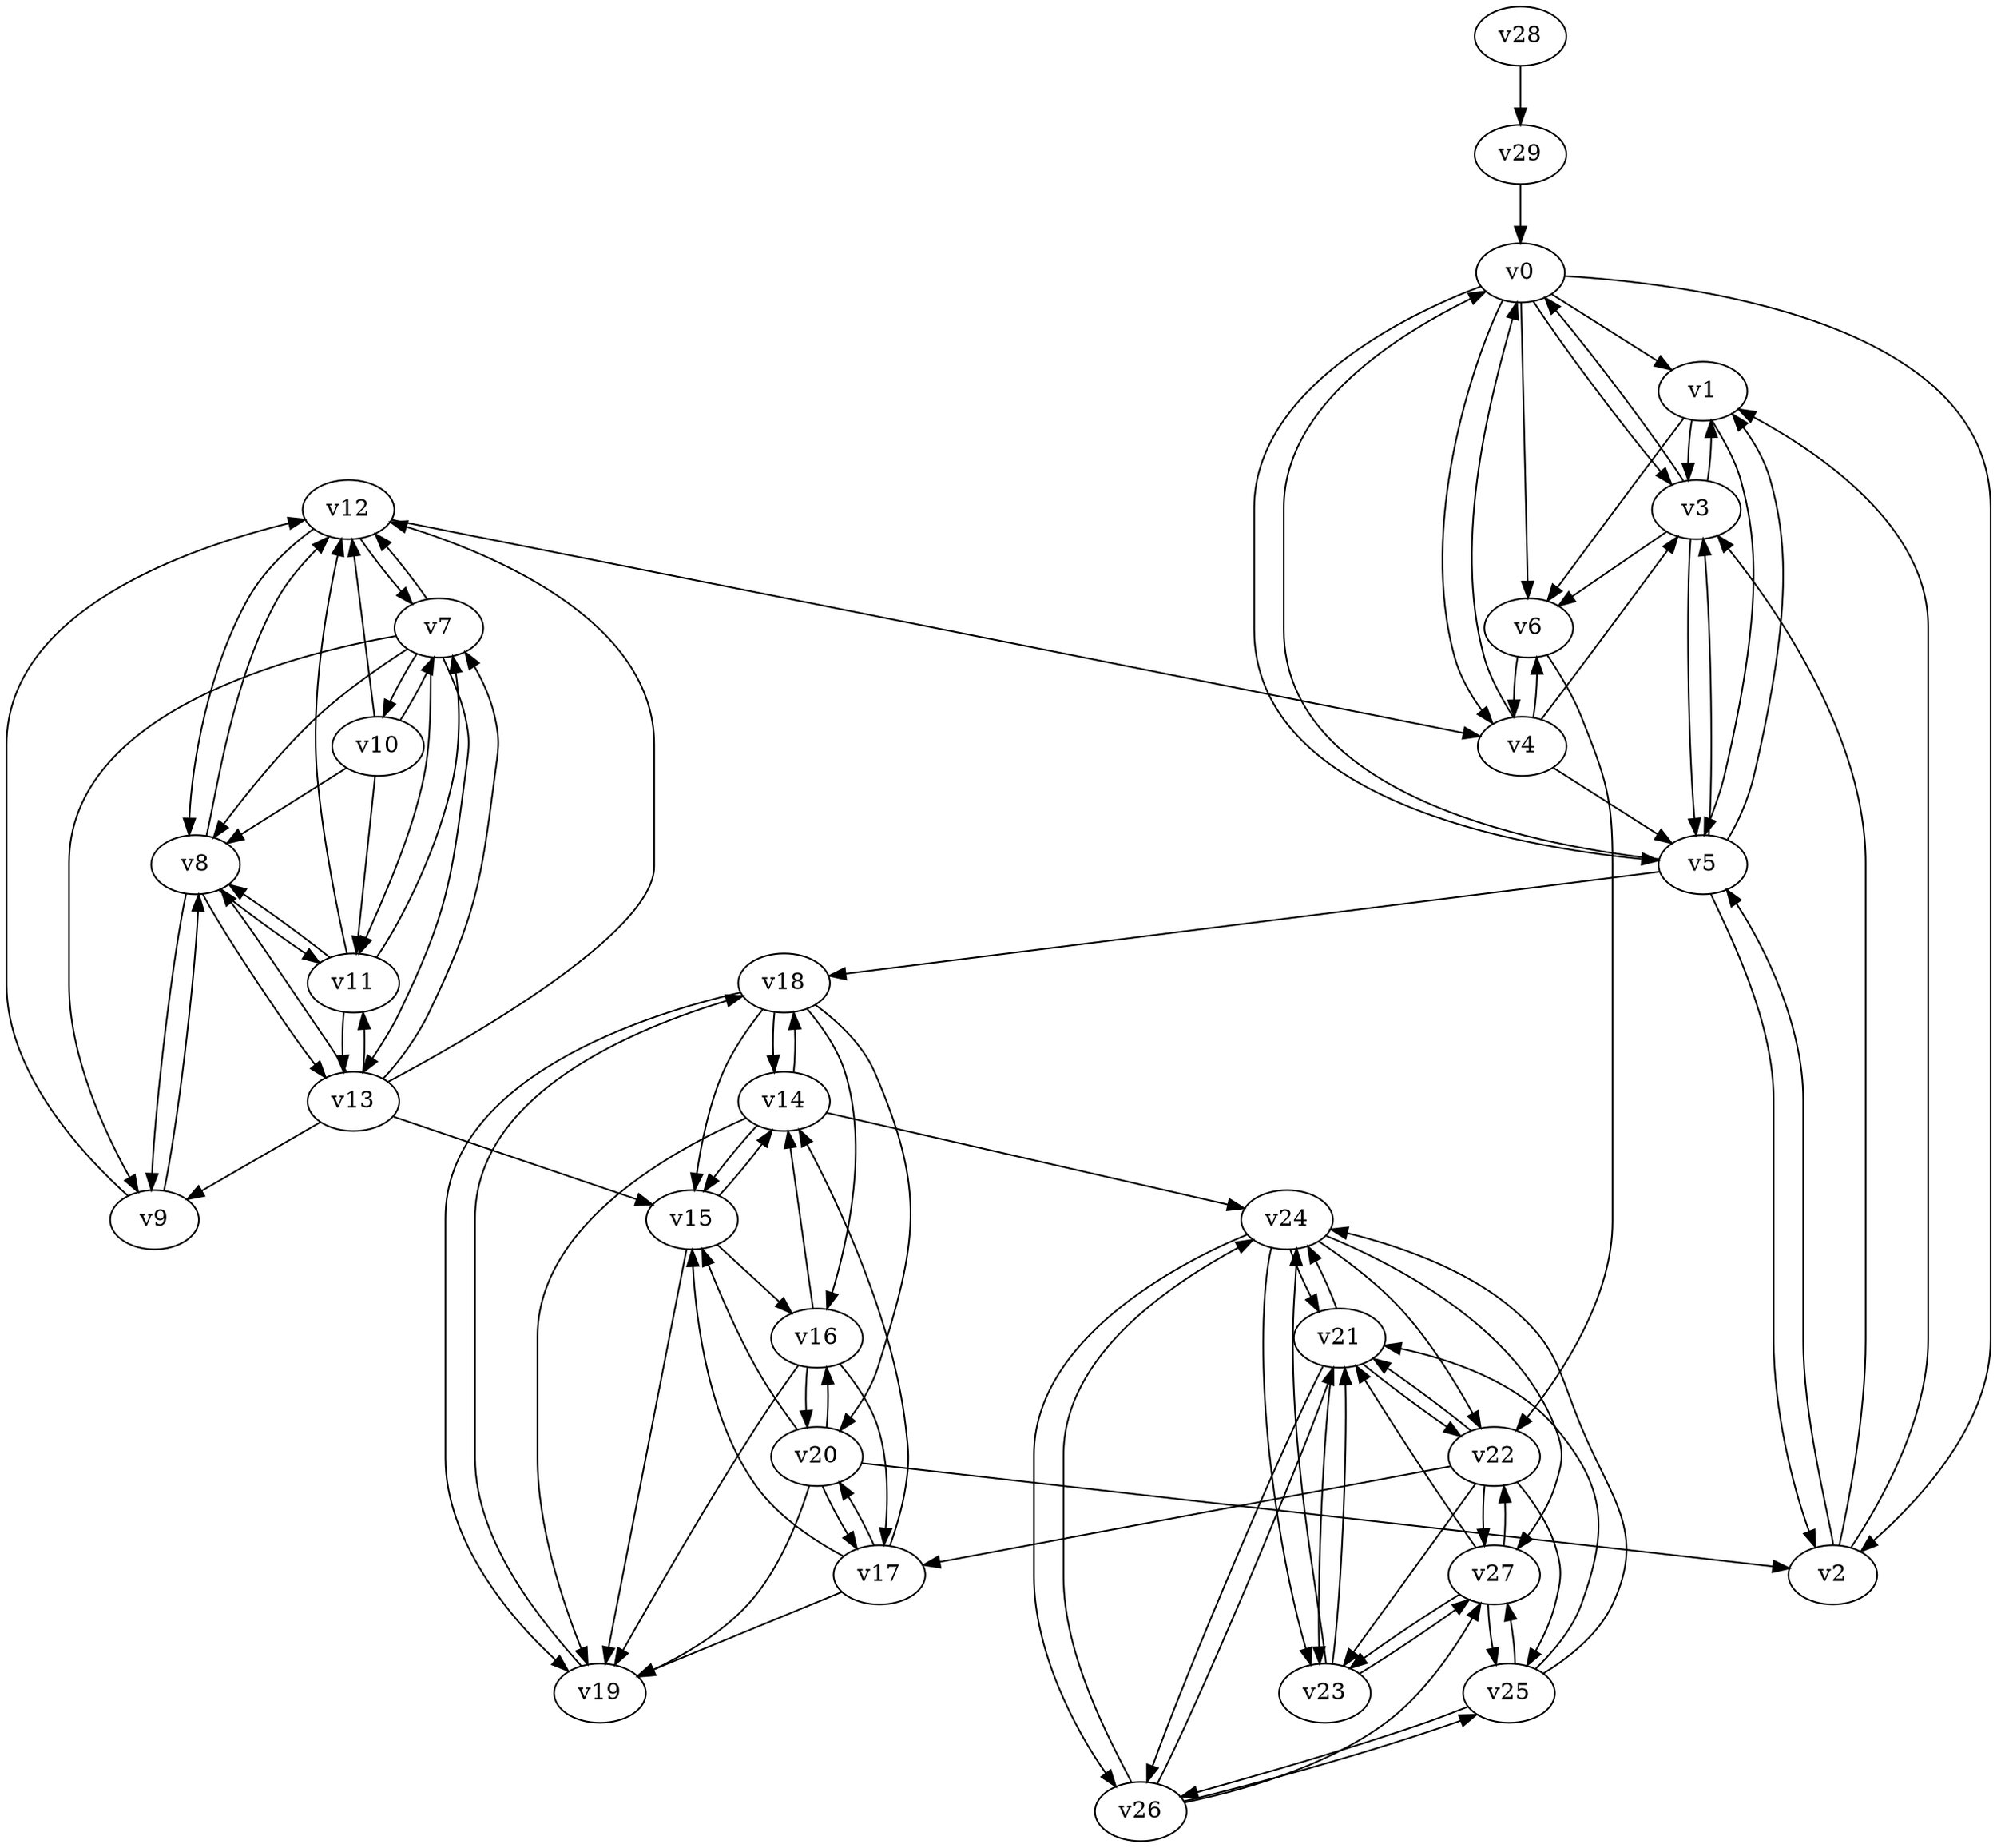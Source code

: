 digraph buchi_test033 {
    v0 [name="v0", player=1, priority=1];
    v1 [name="v1", player=0, priority=0];
    v2 [name="v2", player=1, priority=0];
    v3 [name="v3", player=1, priority=0];
    v4 [name="v4", player=1, priority=0];
    v5 [name="v5", player=0, priority=1];
    v6 [name="v6", player=0, priority=0];
    v7 [name="v7", player=0, priority=1];
    v8 [name="v8", player=0, priority=1];
    v9 [name="v9", player=1, priority=0];
    v10 [name="v10", player=0, priority=0];
    v11 [name="v11", player=1, priority=0];
    v12 [name="v12", player=1, priority=1];
    v13 [name="v13", player=0, priority=1];
    v14 [name="v14", player=0, priority=1];
    v15 [name="v15", player=0, priority=0];
    v16 [name="v16", player=0, priority=1];
    v17 [name="v17", player=1, priority=0];
    v18 [name="v18", player=1, priority=1];
    v19 [name="v19", player=0, priority=0];
    v20 [name="v20", player=0, priority=0];
    v21 [name="v21", player=1, priority=0];
    v22 [name="v22", player=1, priority=0];
    v23 [name="v23", player=1, priority=1];
    v24 [name="v24", player=0, priority=1];
    v25 [name="v25", player=1, priority=1];
    v26 [name="v26", player=0, priority=1];
    v27 [name="v27", player=0, priority=1];
    v28 [name="v28", player=0, priority=0];
    v29 [name="v29", player=0, priority=0];
    v26 -> v21;
    v12 -> v4;
    v16 -> v20;
    v4 -> v0;
    v5 -> v1;
    v22 -> v17;
    v8 -> v9;
    v9 -> v8;
    v0 -> v5;
    v19 -> v18;
    v13 -> v8;
    v15 -> v14;
    v7 -> v10;
    v24 -> v26;
    v18 -> v19;
    v3 -> v6;
    v5 -> v3;
    v14 -> v15;
    v17 -> v14;
    v8 -> v11;
    v23 -> v27;
    v11 -> v7;
    v14 -> v24;
    v6 -> v4;
    v15 -> v16;
    v7 -> v12;
    v26 -> v25;
    v25 -> v27;
    v20 -> v15;
    v22 -> v21;
    v9 -> v12;
    v13 -> v12;
    v24 -> v21;
    v16 -> v17;
    v18 -> v14;
    v3 -> v1;
    v20 -> v17;
    v22 -> v23;
    v0 -> v2;
    v14 -> v19;
    v1 -> v3;
    v27 -> v22;
    v24 -> v23;
    v16 -> v19;
    v18 -> v16;
    v5 -> v0;
    v20 -> v19;
    v22 -> v25;
    v23 -> v24;
    v5 -> v18;
    v10 -> v8;
    v1 -> v5;
    v13 -> v7;
    v7 -> v9;
    v25 -> v24;
    v12 -> v8;
    v3 -> v5;
    v5 -> v2;
    v6 -> v22;
    v22 -> v27;
    v8 -> v13;
    v13 -> v9;
    v16 -> v14;
    v7 -> v11;
    v25 -> v26;
    v26 -> v27;
    v4 -> v6;
    v21 -> v22;
    v10 -> v12;
    v13 -> v11;
    v3 -> v0;
    v20 -> v16;
    v21 -> v24;
    v23 -> v21;
    v14 -> v18;
    v27 -> v21;
    v0 -> v4;
    v2 -> v1;
    v17 -> v20;
    v11 -> v13;
    v28 -> v29;
    v25 -> v21;
    v21 -> v26;
    v10 -> v7;
    v27 -> v23;
    v0 -> v6;
    v2 -> v3;
    v20 -> v2;
    v24 -> v27;
    v12 -> v7;
    v26 -> v24;
    v4 -> v3;
    v18 -> v20;
    v17 -> v15;
    v8 -> v12;
    v1 -> v6;
    v11 -> v8;
    v2 -> v5;
    v27 -> v25;
    v7 -> v13;
    v4 -> v5;
    v0 -> v1;
    v10 -> v11;
    v29 -> v0;
    v24 -> v22;
    v15 -> v19;
    v18 -> v15;
    v21 -> v23;
    v0 -> v3;
    v17 -> v19;
    v11 -> v12;
    v13 -> v15;
    v7 -> v8;
}
